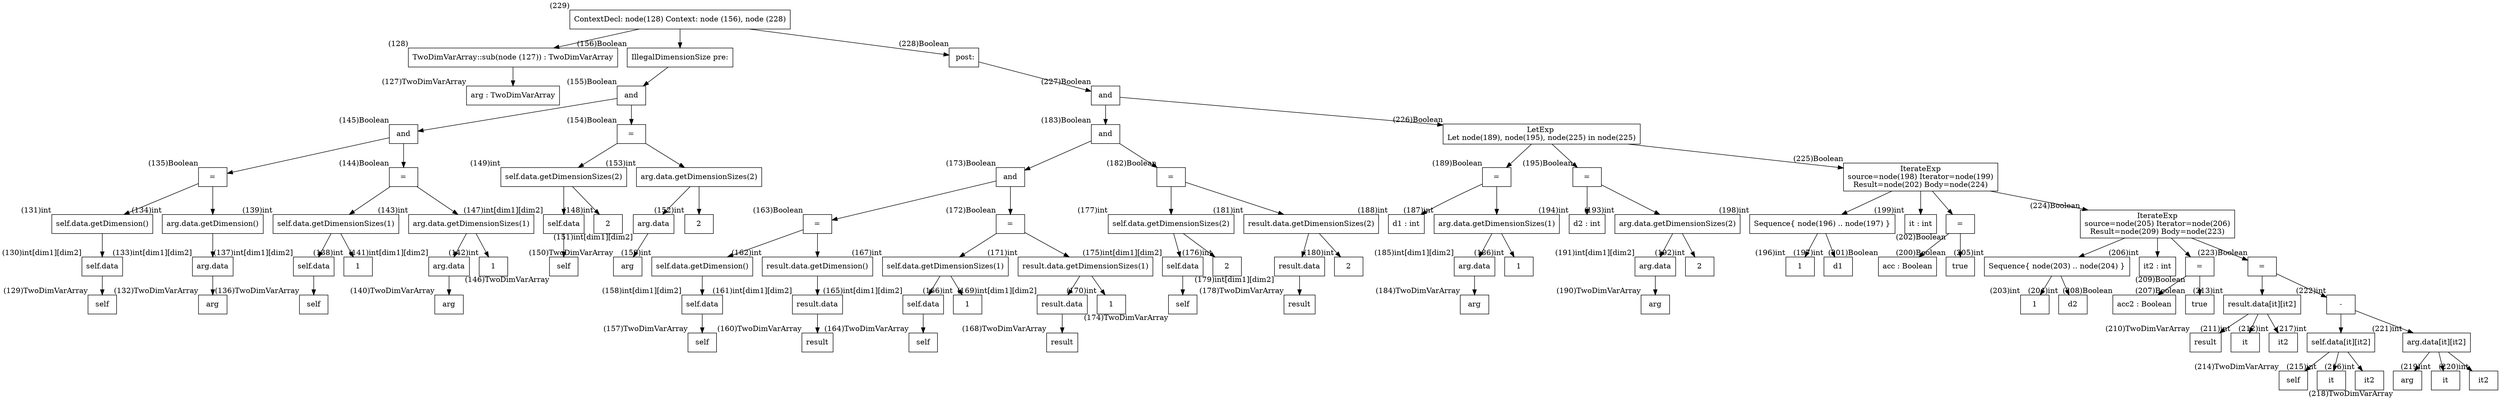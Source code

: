 digraph AST {
  node [shape=box];
  n229 [label="ContextDecl: node(128) Context: node (156), node (228)", xlabel="(229)"];
  n229 -> n128;
  n229 -> n156;
  n229 -> n228;
  n128 [label="TwoDimVarArray::sub(node (127)) : TwoDimVarArray", xlabel="(128)"];
  n128 -> n127;
  n156 [label="IllegalDimensionSize pre:", xlabel="(156)Boolean"];
  n156 -> n155;
  n228 [label=" post:", xlabel="(228)Boolean"];
  n228 -> n227;
  n127 [label="arg : TwoDimVarArray", xlabel="(127)TwoDimVarArray"];
  n155 [label="and", xlabel="(155)Boolean"];
  n155 -> n145;
  n155 -> n154;
  n227 [label="and", xlabel="(227)Boolean"];
  n227 -> n183;
  n227 -> n226;
  n145 [label="and", xlabel="(145)Boolean"];
  n145 -> n135;
  n145 -> n144;
  n154 [label="=", xlabel="(154)Boolean"];
  n154 -> n149;
  n154 -> n153;
  n183 [label="and", xlabel="(183)Boolean"];
  n183 -> n173;
  n183 -> n182;
  n226 [label="LetExp 
Let node(189), node(195), node(225) in node(225)", xlabel="(226)Boolean"];
  n226 -> n189;
  n226 -> n195;
  n226 -> n225;
  n135 [label="=", xlabel="(135)Boolean"];
  n135 -> n131;
  n135 -> n134;
  n144 [label="=", xlabel="(144)Boolean"];
  n144 -> n139;
  n144 -> n143;
  n149 [label="self.data.getDimensionSizes(2)", xlabel="(149)int"];
  n149 -> n147;
  n149 -> n148;
  n153 [label="arg.data.getDimensionSizes(2)", xlabel="(153)int"];
  n153 -> n151;
  n153 -> n152;
  n173 [label="and", xlabel="(173)Boolean"];
  n173 -> n163;
  n173 -> n172;
  n182 [label="=", xlabel="(182)Boolean"];
  n182 -> n177;
  n182 -> n181;
  n189 [label="=", xlabel="(189)Boolean"];
  n189 -> n188;
  n189 -> n187;
  n195 [label="=", xlabel="(195)Boolean"];
  n195 -> n194;
  n195 -> n193;
  n225 [label="IterateExp
source=node(198) Iterator=node(199)
Result=node(202) Body=node(224)", xlabel="(225)Boolean"];
  n225 -> n198;
  n225 -> n199;
  n225 -> n202;
  n225 -> n224;
  n131 [label="self.data.getDimension()", xlabel="(131)int"];
  n131 -> n130;
  n134 [label="arg.data.getDimension()", xlabel="(134)int"];
  n134 -> n133;
  n139 [label="self.data.getDimensionSizes(1)", xlabel="(139)int"];
  n139 -> n137;
  n139 -> n138;
  n143 [label="arg.data.getDimensionSizes(1)", xlabel="(143)int"];
  n143 -> n141;
  n143 -> n142;
  n147 [label="self.data", xlabel="(147)int[dim1][dim2]"];
  n147 -> n146;
  n148 [label="2", xlabel="(148)int"];
  n151 [label="arg.data", xlabel="(151)int[dim1][dim2]"];
  n151 -> n150;
  n152 [label="2", xlabel="(152)int"];
  n163 [label="=", xlabel="(163)Boolean"];
  n163 -> n159;
  n163 -> n162;
  n172 [label="=", xlabel="(172)Boolean"];
  n172 -> n167;
  n172 -> n171;
  n177 [label="self.data.getDimensionSizes(2)", xlabel="(177)int"];
  n177 -> n175;
  n177 -> n176;
  n181 [label="result.data.getDimensionSizes(2)", xlabel="(181)int"];
  n181 -> n179;
  n181 -> n180;
  n188 [label="d1 : int", xlabel="(188)int"];
  n187 [label="arg.data.getDimensionSizes(1)", xlabel="(187)int"];
  n187 -> n185;
  n187 -> n186;
  n194 [label="d2 : int", xlabel="(194)int"];
  n193 [label="arg.data.getDimensionSizes(2)", xlabel="(193)int"];
  n193 -> n191;
  n193 -> n192;
  n198 [label="Sequence{ node(196) .. node(197) }", xlabel="(198)int"];
  n198 -> n196;
  n198 -> n197;
  n199 [label="it : int", xlabel="(199)int"];
  n202 [label="=", xlabel="(202)Boolean"];
  n202 -> n201;
  n202 -> n200;
  n224 [label="IterateExp
source=node(205) Iterator=node(206)
Result=node(209) Body=node(223)", xlabel="(224)Boolean"];
  n224 -> n205;
  n224 -> n206;
  n224 -> n209;
  n224 -> n223;
  n130 [label="self.data", xlabel="(130)int[dim1][dim2]"];
  n130 -> n129;
  n133 [label="arg.data", xlabel="(133)int[dim1][dim2]"];
  n133 -> n132;
  n137 [label="self.data", xlabel="(137)int[dim1][dim2]"];
  n137 -> n136;
  n138 [label="1", xlabel="(138)int"];
  n141 [label="arg.data", xlabel="(141)int[dim1][dim2]"];
  n141 -> n140;
  n142 [label="1", xlabel="(142)int"];
  n146 [label="self", xlabel="(146)TwoDimVarArray"];
  n150 [label="arg", xlabel="(150)TwoDimVarArray"];
  n159 [label="self.data.getDimension()", xlabel="(159)int"];
  n159 -> n158;
  n162 [label="result.data.getDimension()", xlabel="(162)int"];
  n162 -> n161;
  n167 [label="self.data.getDimensionSizes(1)", xlabel="(167)int"];
  n167 -> n165;
  n167 -> n166;
  n171 [label="result.data.getDimensionSizes(1)", xlabel="(171)int"];
  n171 -> n169;
  n171 -> n170;
  n175 [label="self.data", xlabel="(175)int[dim1][dim2]"];
  n175 -> n174;
  n176 [label="2", xlabel="(176)int"];
  n179 [label="result.data", xlabel="(179)int[dim1][dim2]"];
  n179 -> n178;
  n180 [label="2", xlabel="(180)int"];
  n185 [label="arg.data", xlabel="(185)int[dim1][dim2]"];
  n185 -> n184;
  n186 [label="1", xlabel="(186)int"];
  n191 [label="arg.data", xlabel="(191)int[dim1][dim2]"];
  n191 -> n190;
  n192 [label="2", xlabel="(192)int"];
  n196 [label="1", xlabel="(196)int"];
  n197 [label="d1", xlabel="(197)int"];
  n201 [label="acc : Boolean", xlabel="(201)Boolean"];
  n200 [label="true", xlabel="(200)Boolean"];
  n205 [label="Sequence{ node(203) .. node(204) }", xlabel="(205)int"];
  n205 -> n203;
  n205 -> n204;
  n206 [label="it2 : int", xlabel="(206)int"];
  n209 [label="=", xlabel="(209)Boolean"];
  n209 -> n208;
  n209 -> n207;
  n223 [label="=", xlabel="(223)Boolean"];
  n223 -> n213;
  n223 -> n222;
  n129 [label="self", xlabel="(129)TwoDimVarArray"];
  n132 [label="arg", xlabel="(132)TwoDimVarArray"];
  n136 [label="self", xlabel="(136)TwoDimVarArray"];
  n140 [label="arg", xlabel="(140)TwoDimVarArray"];
  n158 [label="self.data", xlabel="(158)int[dim1][dim2]"];
  n158 -> n157;
  n161 [label="result.data", xlabel="(161)int[dim1][dim2]"];
  n161 -> n160;
  n165 [label="self.data", xlabel="(165)int[dim1][dim2]"];
  n165 -> n164;
  n166 [label="1", xlabel="(166)int"];
  n169 [label="result.data", xlabel="(169)int[dim1][dim2]"];
  n169 -> n168;
  n170 [label="1", xlabel="(170)int"];
  n174 [label="self", xlabel="(174)TwoDimVarArray"];
  n178 [label="result", xlabel="(178)TwoDimVarArray"];
  n184 [label="arg", xlabel="(184)TwoDimVarArray"];
  n190 [label="arg", xlabel="(190)TwoDimVarArray"];
  n203 [label="1", xlabel="(203)int"];
  n204 [label="d2", xlabel="(204)int"];
  n208 [label="acc2 : Boolean", xlabel="(208)Boolean"];
  n207 [label="true", xlabel="(207)Boolean"];
  n213 [label="result.data[it][it2]", xlabel="(213)int"];
  n213 -> n210;
  n213 -> n211;
  n213 -> n212;
  n222 [label="-", xlabel="(222)int"];
  n222 -> n217;
  n222 -> n221;
  n157 [label="self", xlabel="(157)TwoDimVarArray"];
  n160 [label="result", xlabel="(160)TwoDimVarArray"];
  n164 [label="self", xlabel="(164)TwoDimVarArray"];
  n168 [label="result", xlabel="(168)TwoDimVarArray"];
  n210 [label="result", xlabel="(210)TwoDimVarArray"];
  n211 [label="it", xlabel="(211)int"];
  n212 [label="it2", xlabel="(212)int"];
  n217 [label="self.data[it][it2]", xlabel="(217)int"];
  n217 -> n214;
  n217 -> n215;
  n217 -> n216;
  n221 [label="arg.data[it][it2]", xlabel="(221)int"];
  n221 -> n218;
  n221 -> n219;
  n221 -> n220;
  n214 [label="self", xlabel="(214)TwoDimVarArray"];
  n215 [label="it", xlabel="(215)int"];
  n216 [label="it2", xlabel="(216)int"];
  n218 [label="arg", xlabel="(218)TwoDimVarArray"];
  n219 [label="it", xlabel="(219)int"];
  n220 [label="it2", xlabel="(220)int"];
}
